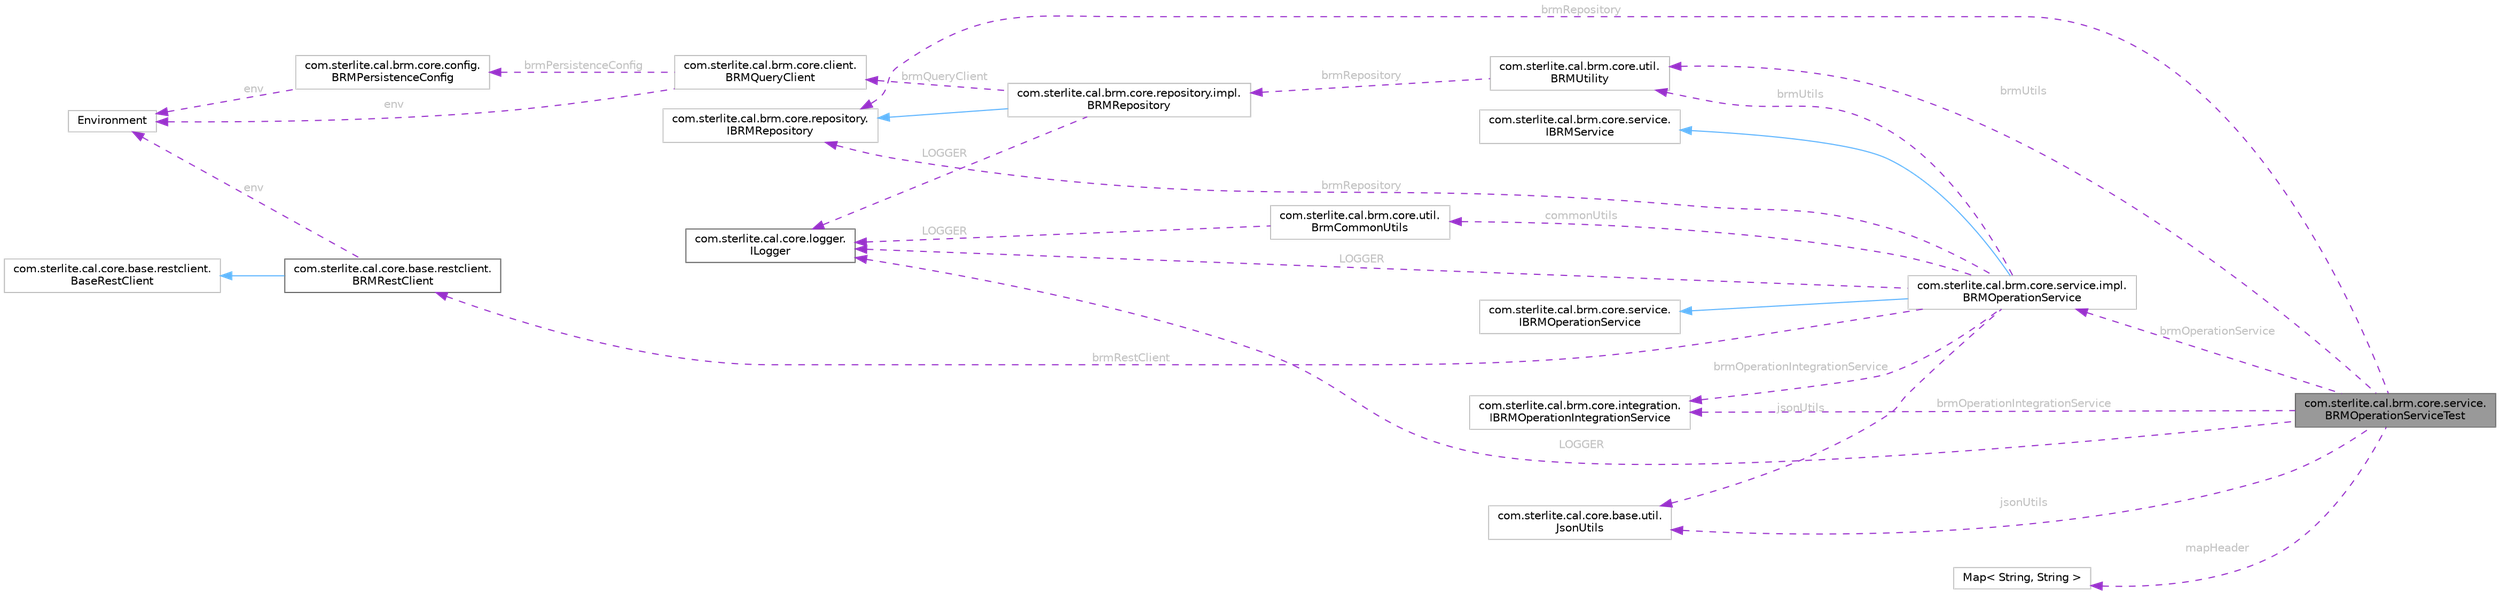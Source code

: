 digraph "com.sterlite.cal.brm.core.service.BRMOperationServiceTest"
{
 // LATEX_PDF_SIZE
  bgcolor="transparent";
  edge [fontname=Helvetica,fontsize=10,labelfontname=Helvetica,labelfontsize=10];
  node [fontname=Helvetica,fontsize=10,shape=box,height=0.2,width=0.4];
  rankdir="LR";
  Node1 [id="Node000001",label="com.sterlite.cal.brm.core.service.\lBRMOperationServiceTest",height=0.2,width=0.4,color="gray40", fillcolor="grey60", style="filled", fontcolor="black",tooltip=" "];
  Node2 -> Node1 [id="edge1_Node000001_Node000002",dir="back",color="darkorchid3",style="dashed",tooltip=" ",label=" LOGGER",fontcolor="grey" ];
  Node2 [id="Node000002",label="com.sterlite.cal.core.logger.\lILogger",height=0.2,width=0.4,color="gray40", fillcolor="white", style="filled",URL="$interfacecom_1_1sterlite_1_1cal_1_1core_1_1logger_1_1_i_logger.html",tooltip=" "];
  Node3 -> Node1 [id="edge2_Node000001_Node000003",dir="back",color="darkorchid3",style="dashed",tooltip=" ",label=" brmOperationService",fontcolor="grey" ];
  Node3 [id="Node000003",label="com.sterlite.cal.brm.core.service.impl.\lBRMOperationService",height=0.2,width=0.4,color="grey75", fillcolor="white", style="filled",URL="$classcom_1_1sterlite_1_1cal_1_1brm_1_1core_1_1service_1_1impl_1_1_b_r_m_operation_service.html",tooltip=" "];
  Node4 -> Node3 [id="edge3_Node000003_Node000004",dir="back",color="steelblue1",style="solid",tooltip=" "];
  Node4 [id="Node000004",label="com.sterlite.cal.brm.core.service.\lIBRMOperationService",height=0.2,width=0.4,color="grey75", fillcolor="white", style="filled",URL="$interfacecom_1_1sterlite_1_1cal_1_1brm_1_1core_1_1service_1_1_i_b_r_m_operation_service.html",tooltip=" "];
  Node5 -> Node3 [id="edge4_Node000003_Node000005",dir="back",color="steelblue1",style="solid",tooltip=" "];
  Node5 [id="Node000005",label="com.sterlite.cal.brm.core.service.\lIBRMService",height=0.2,width=0.4,color="grey75", fillcolor="white", style="filled",URL="$interfacecom_1_1sterlite_1_1cal_1_1brm_1_1core_1_1service_1_1_i_b_r_m_service.html",tooltip=" "];
  Node2 -> Node3 [id="edge5_Node000003_Node000002",dir="back",color="darkorchid3",style="dashed",tooltip=" ",label=" LOGGER",fontcolor="grey" ];
  Node6 -> Node3 [id="edge6_Node000003_Node000006",dir="back",color="darkorchid3",style="dashed",tooltip=" ",label=" brmOperationIntegrationService",fontcolor="grey" ];
  Node6 [id="Node000006",label="com.sterlite.cal.brm.core.integration.\lIBRMOperationIntegrationService",height=0.2,width=0.4,color="grey75", fillcolor="white", style="filled",URL="$interfacecom_1_1sterlite_1_1cal_1_1brm_1_1core_1_1integration_1_1_i_b_r_m_operation_integration_service.html",tooltip=" "];
  Node7 -> Node3 [id="edge7_Node000003_Node000007",dir="back",color="darkorchid3",style="dashed",tooltip=" ",label=" jsonUtils",fontcolor="grey" ];
  Node7 [id="Node000007",label="com.sterlite.cal.core.base.util.\lJsonUtils",height=0.2,width=0.4,color="grey75", fillcolor="white", style="filled",URL="$classcom_1_1sterlite_1_1cal_1_1core_1_1base_1_1util_1_1_json_utils.html",tooltip=" "];
  Node8 -> Node3 [id="edge8_Node000003_Node000008",dir="back",color="darkorchid3",style="dashed",tooltip=" ",label=" brmRepository",fontcolor="grey" ];
  Node8 [id="Node000008",label="com.sterlite.cal.brm.core.repository.\lIBRMRepository",height=0.2,width=0.4,color="grey75", fillcolor="white", style="filled",URL="$interfacecom_1_1sterlite_1_1cal_1_1brm_1_1core_1_1repository_1_1_i_b_r_m_repository.html",tooltip=" "];
  Node9 -> Node3 [id="edge9_Node000003_Node000009",dir="back",color="darkorchid3",style="dashed",tooltip=" ",label=" brmUtils",fontcolor="grey" ];
  Node9 [id="Node000009",label="com.sterlite.cal.brm.core.util.\lBRMUtility",height=0.2,width=0.4,color="grey75", fillcolor="white", style="filled",URL="$classcom_1_1sterlite_1_1cal_1_1brm_1_1core_1_1util_1_1_b_r_m_utility.html",tooltip=" "];
  Node10 -> Node9 [id="edge10_Node000009_Node000010",dir="back",color="darkorchid3",style="dashed",tooltip=" ",label=" brmRepository",fontcolor="grey" ];
  Node10 [id="Node000010",label="com.sterlite.cal.brm.core.repository.impl.\lBRMRepository",height=0.2,width=0.4,color="grey75", fillcolor="white", style="filled",URL="$classcom_1_1sterlite_1_1cal_1_1brm_1_1core_1_1repository_1_1impl_1_1_b_r_m_repository.html",tooltip=" "];
  Node8 -> Node10 [id="edge11_Node000010_Node000008",dir="back",color="steelblue1",style="solid",tooltip=" "];
  Node2 -> Node10 [id="edge12_Node000010_Node000002",dir="back",color="darkorchid3",style="dashed",tooltip=" ",label=" LOGGER",fontcolor="grey" ];
  Node11 -> Node10 [id="edge13_Node000010_Node000011",dir="back",color="darkorchid3",style="dashed",tooltip=" ",label=" brmQueryClient",fontcolor="grey" ];
  Node11 [id="Node000011",label="com.sterlite.cal.brm.core.client.\lBRMQueryClient",height=0.2,width=0.4,color="grey75", fillcolor="white", style="filled",URL="$classcom_1_1sterlite_1_1cal_1_1brm_1_1core_1_1client_1_1_b_r_m_query_client.html",tooltip=" "];
  Node12 -> Node11 [id="edge14_Node000011_Node000012",dir="back",color="darkorchid3",style="dashed",tooltip=" ",label=" brmPersistenceConfig",fontcolor="grey" ];
  Node12 [id="Node000012",label="com.sterlite.cal.brm.core.config.\lBRMPersistenceConfig",height=0.2,width=0.4,color="grey75", fillcolor="white", style="filled",URL="$classcom_1_1sterlite_1_1cal_1_1brm_1_1core_1_1config_1_1_b_r_m_persistence_config.html",tooltip=" "];
  Node13 -> Node12 [id="edge15_Node000012_Node000013",dir="back",color="darkorchid3",style="dashed",tooltip=" ",label=" env",fontcolor="grey" ];
  Node13 [id="Node000013",label="Environment",height=0.2,width=0.4,color="grey75", fillcolor="white", style="filled",tooltip=" "];
  Node13 -> Node11 [id="edge16_Node000011_Node000013",dir="back",color="darkorchid3",style="dashed",tooltip=" ",label=" env",fontcolor="grey" ];
  Node14 -> Node3 [id="edge17_Node000003_Node000014",dir="back",color="darkorchid3",style="dashed",tooltip=" ",label=" brmRestClient",fontcolor="grey" ];
  Node14 [id="Node000014",label="com.sterlite.cal.core.base.restclient.\lBRMRestClient",height=0.2,width=0.4,color="gray40", fillcolor="white", style="filled",URL="$classcom_1_1sterlite_1_1cal_1_1core_1_1base_1_1restclient_1_1_b_r_m_rest_client.html",tooltip=" "];
  Node15 -> Node14 [id="edge18_Node000014_Node000015",dir="back",color="steelblue1",style="solid",tooltip=" "];
  Node15 [id="Node000015",label="com.sterlite.cal.core.base.restclient.\lBaseRestClient",height=0.2,width=0.4,color="grey75", fillcolor="white", style="filled",URL="$classcom_1_1sterlite_1_1cal_1_1core_1_1base_1_1restclient_1_1_base_rest_client.html",tooltip=" "];
  Node13 -> Node14 [id="edge19_Node000014_Node000013",dir="back",color="darkorchid3",style="dashed",tooltip=" ",label=" env",fontcolor="grey" ];
  Node16 -> Node3 [id="edge20_Node000003_Node000016",dir="back",color="darkorchid3",style="dashed",tooltip=" ",label=" commonUtils",fontcolor="grey" ];
  Node16 [id="Node000016",label="com.sterlite.cal.brm.core.util.\lBrmCommonUtils",height=0.2,width=0.4,color="grey75", fillcolor="white", style="filled",URL="$classcom_1_1sterlite_1_1cal_1_1brm_1_1core_1_1util_1_1_brm_common_utils.html",tooltip=" "];
  Node2 -> Node16 [id="edge21_Node000016_Node000002",dir="back",color="darkorchid3",style="dashed",tooltip=" ",label=" LOGGER",fontcolor="grey" ];
  Node6 -> Node1 [id="edge22_Node000001_Node000006",dir="back",color="darkorchid3",style="dashed",tooltip=" ",label=" brmOperationIntegrationService",fontcolor="grey" ];
  Node7 -> Node1 [id="edge23_Node000001_Node000007",dir="back",color="darkorchid3",style="dashed",tooltip=" ",label=" jsonUtils",fontcolor="grey" ];
  Node9 -> Node1 [id="edge24_Node000001_Node000009",dir="back",color="darkorchid3",style="dashed",tooltip=" ",label=" brmUtils",fontcolor="grey" ];
  Node8 -> Node1 [id="edge25_Node000001_Node000008",dir="back",color="darkorchid3",style="dashed",tooltip=" ",label=" brmRepository",fontcolor="grey" ];
  Node17 -> Node1 [id="edge26_Node000001_Node000017",dir="back",color="darkorchid3",style="dashed",tooltip=" ",label=" mapHeader",fontcolor="grey" ];
  Node17 [id="Node000017",label="Map\< String, String \>",height=0.2,width=0.4,color="grey75", fillcolor="white", style="filled",tooltip=" "];
}
